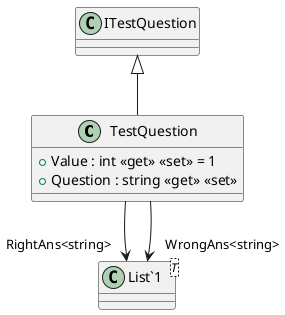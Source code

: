@startuml
class TestQuestion {
    + Value : int <<get>> <<set>> = 1
    + Question : string <<get>> <<set>>
}
class "List`1"<T> {
}
ITestQuestion <|-- TestQuestion
TestQuestion --> "RightAns<string>" "List`1"
TestQuestion --> "WrongAns<string>" "List`1"
@enduml
